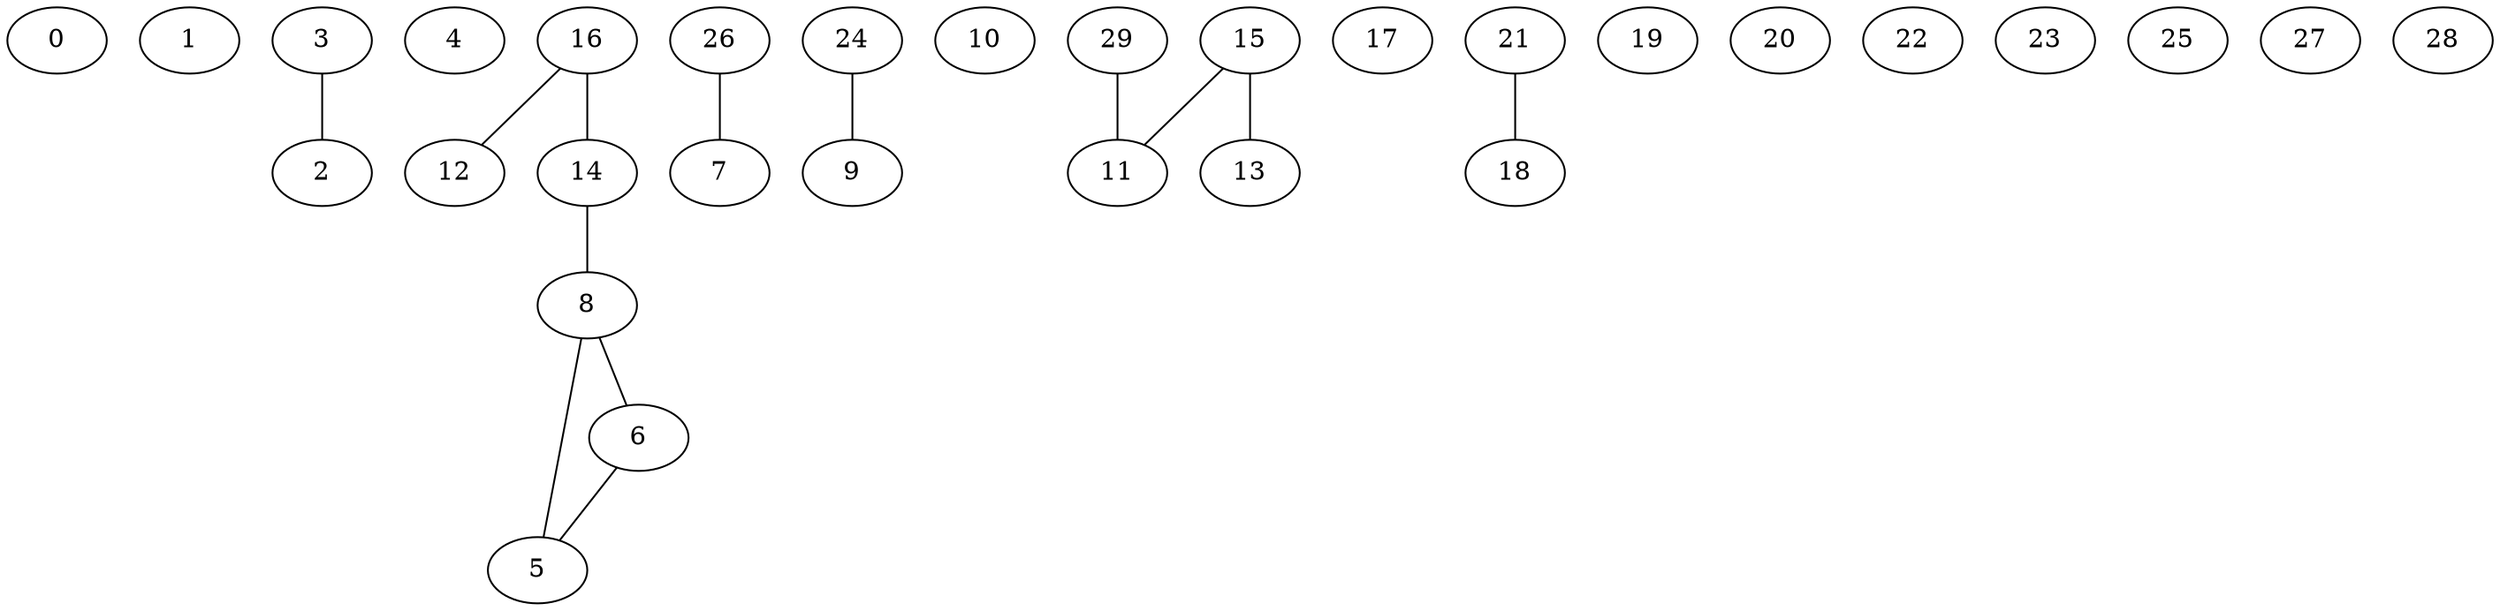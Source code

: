 /* Created by igraph 1.3.4.9022 */
graph {
  0 [
    name=1
  ];
  1 [
    name=2
  ];
  2 [
    name=3
  ];
  3 [
    name=4
  ];
  4 [
    name=5
  ];
  5 [
    name=6
  ];
  6 [
    name=7
  ];
  7 [
    name=8
  ];
  8 [
    name=9
  ];
  9 [
    name=10
  ];
  10 [
    name=11
  ];
  11 [
    name=12
  ];
  12 [
    name=13
  ];
  13 [
    name=14
  ];
  14 [
    name=15
  ];
  15 [
    name=16
  ];
  16 [
    name=17
  ];
  17 [
    name=18
  ];
  18 [
    name=19
  ];
  19 [
    name=20
  ];
  20 [
    name=21
  ];
  21 [
    name=22
  ];
  22 [
    name=23
  ];
  23 [
    name=24
  ];
  24 [
    name=25
  ];
  25 [
    name=26
  ];
  26 [
    name=27
  ];
  27 [
    name=28
  ];
  28 [
    name=29
  ];
  29 [
    name=30
  ];

  3 -- 2 [
    weight=3
  ];
  6 -- 5 [
    weight=2
  ];
  8 -- 5 [
    weight=3
  ];
  8 -- 6 [
    weight=3
  ];
  26 -- 7 [
    weight=1
  ];
  14 -- 8 [
    weight=2
  ];
  24 -- 9 [
    weight=3
  ];
  15 -- 11 [
    weight=1
  ];
  29 -- 11 [
    weight=3
  ];
  16 -- 12 [
    weight=3
  ];
  15 -- 13 [
    weight=3
  ];
  16 -- 14 [
    weight=3
  ];
  21 -- 18 [
    weight=3
  ];
}
